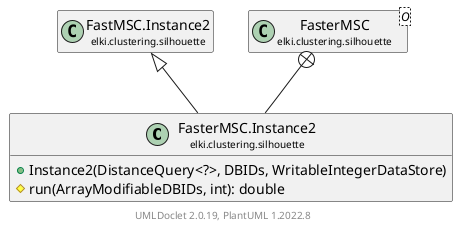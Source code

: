 @startuml
    remove .*\.(Instance|Par|Parameterizer|Factory)$
    set namespaceSeparator none
    hide empty fields
    hide empty methods

    class "<size:14>FasterMSC.Instance2\n<size:10>elki.clustering.silhouette" as elki.clustering.silhouette.FasterMSC.Instance2 [[FasterMSC.Instance2.html]] {
        +Instance2(DistanceQuery<?>, DBIDs, WritableIntegerDataStore)
        #run(ArrayModifiableDBIDs, int): double
    }

    class "<size:14>FastMSC.Instance2\n<size:10>elki.clustering.silhouette" as elki.clustering.silhouette.FastMSC.Instance2 [[FastMSC.Instance2.html]]
    class "<size:14>FasterMSC\n<size:10>elki.clustering.silhouette" as elki.clustering.silhouette.FasterMSC<O> [[FasterMSC.html]]

    elki.clustering.silhouette.FastMSC.Instance2 <|-- elki.clustering.silhouette.FasterMSC.Instance2
    elki.clustering.silhouette.FasterMSC +-- elki.clustering.silhouette.FasterMSC.Instance2

    center footer UMLDoclet 2.0.19, PlantUML 1.2022.8
@enduml
